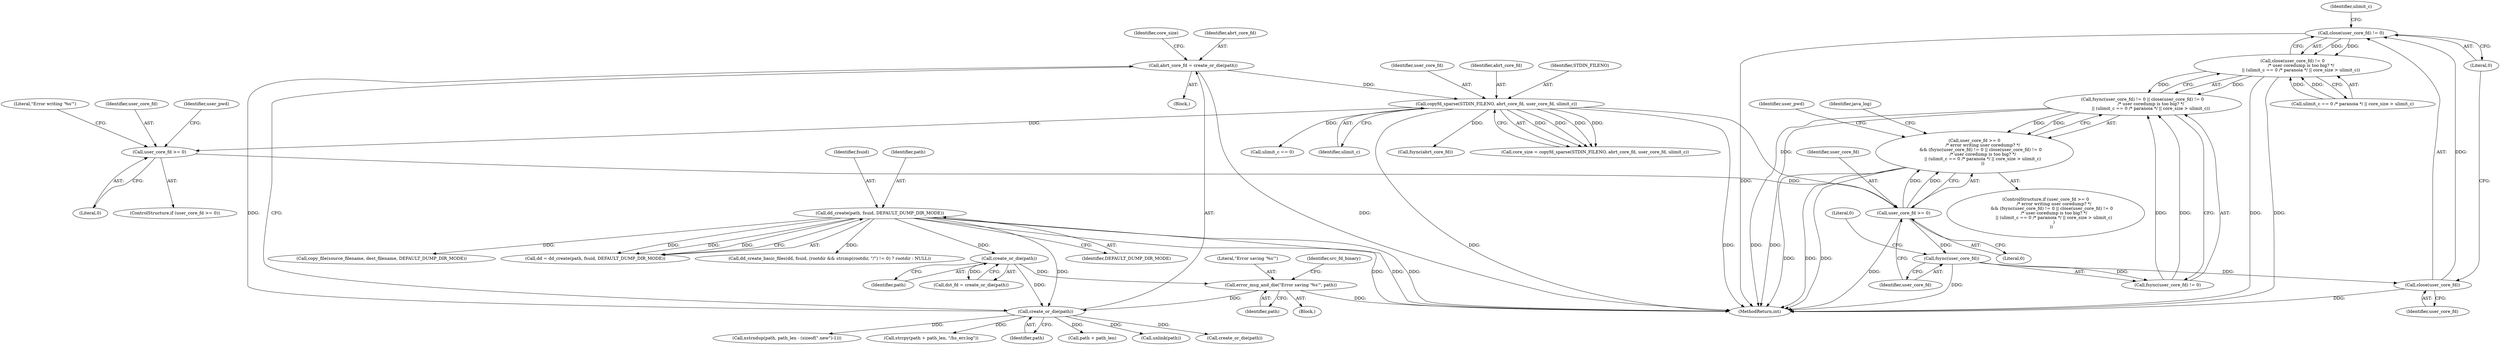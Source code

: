 digraph "0_abrt_80408e9e24a1c10f85fd969e1853e0f192157f92_0@API" {
"1000941" [label="(Call,close(user_core_fd) != 0)"];
"1000942" [label="(Call,close(user_core_fd))"];
"1000937" [label="(Call,fsync(user_core_fd))"];
"1000932" [label="(Call,user_core_fd >= 0)"];
"1000919" [label="(Call,user_core_fd >= 0)"];
"1000894" [label="(Call,copyfd_sparse(STDIN_FILENO, abrt_core_fd, user_core_fd, ulimit_c))"];
"1000887" [label="(Call,abrt_core_fd = create_or_die(path))"];
"1000889" [label="(Call,create_or_die(path))"];
"1000881" [label="(Call,error_msg_and_die(\"Error saving '%s'\", path))"];
"1000855" [label="(Call,create_or_die(path))"];
"1000617" [label="(Call,dd_create(path, fsuid, DEFAULT_DUMP_DIR_MODE))"];
"1000940" [label="(Call,close(user_core_fd) != 0\n            /* user coredump is too big? */\n            || (ulimit_c == 0 /* paranoia */ || core_size > ulimit_c))"];
"1000935" [label="(Call,fsync(user_core_fd) != 0 || close(user_core_fd) != 0\n            /* user coredump is too big? */\n            || (ulimit_c == 0 /* paranoia */ || core_size > ulimit_c))"];
"1000931" [label="(Call,user_core_fd >= 0\n            /* error writing user coredump? */\n         && (fsync(user_core_fd) != 0 || close(user_core_fd) != 0\n            /* user coredump is too big? */\n            || (ulimit_c == 0 /* paranoia */ || core_size > ulimit_c)\n            ))"];
"1000889" [label="(Call,create_or_die(path))"];
"1000885" [label="(Identifier,src_fd_binary)"];
"1000618" [label="(Identifier,path)"];
"1001043" [label="(Call,xstrndup(path, path_len - (sizeof(\".new\")-1)))"];
"1000941" [label="(Call,close(user_core_fd) != 0)"];
"1000930" [label="(ControlStructure,if (user_core_fd >= 0\n            /* error writing user coredump? */\n         && (fsync(user_core_fd) != 0 || close(user_core_fd) != 0\n            /* user coredump is too big? */\n            || (ulimit_c == 0 /* paranoia */ || core_size > ulimit_c)\n            )\n        ))"];
"1000882" [label="(Literal,\"Error saving '%s'\")"];
"1000943" [label="(Identifier,user_core_fd)"];
"1000947" [label="(Identifier,ulimit_c)"];
"1000894" [label="(Call,copyfd_sparse(STDIN_FILENO, abrt_core_fd, user_core_fd, ulimit_c))"];
"1000896" [label="(Identifier,abrt_core_fd)"];
"1000623" [label="(Block,)"];
"1000855" [label="(Call,create_or_die(path))"];
"1000999" [label="(Call,strcpy(path + path_len, \"/hs_err.log\"))"];
"1000890" [label="(Identifier,path)"];
"1000936" [label="(Call,fsync(user_core_fd) != 0)"];
"1000898" [label="(Identifier,ulimit_c)"];
"1000617" [label="(Call,dd_create(path, fsuid, DEFAULT_DUMP_DIR_MODE))"];
"1000883" [label="(Identifier,path)"];
"1000935" [label="(Call,fsync(user_core_fd) != 0 || close(user_core_fd) != 0\n            /* user coredump is too big? */\n            || (ulimit_c == 0 /* paranoia */ || core_size > ulimit_c))"];
"1000629" [label="(Call,dd_create_basic_files(dd, fsuid, (rootdir && strcmp(rootdir, \"/\") != 0) ? rootdir : NULL))"];
"1000938" [label="(Identifier,user_core_fd)"];
"1000960" [label="(Identifier,java_log)"];
"1000933" [label="(Identifier,user_core_fd)"];
"1000954" [label="(Identifier,user_pwd)"];
"1000924" [label="(Identifier,user_pwd)"];
"1000895" [label="(Identifier,STDIN_FILENO)"];
"1001168" [label="(MethodReturn,int)"];
"1001000" [label="(Call,path + path_len)"];
"1000937" [label="(Call,fsync(user_core_fd))"];
"1000914" [label="(Call,unlink(path))"];
"1000939" [label="(Literal,0)"];
"1000940" [label="(Call,close(user_core_fd) != 0\n            /* user coredump is too big? */\n            || (ulimit_c == 0 /* paranoia */ || core_size > ulimit_c))"];
"1000620" [label="(Identifier,DEFAULT_DUMP_DIR_MODE)"];
"1000932" [label="(Call,user_core_fd >= 0)"];
"1000944" [label="(Literal,0)"];
"1000680" [label="(Call,copy_file(source_filename, dest_filename, DEFAULT_DUMP_DIR_MODE))"];
"1000918" [label="(ControlStructure,if (user_core_fd >= 0))"];
"1000942" [label="(Call,close(user_core_fd))"];
"1000887" [label="(Call,abrt_core_fd = create_or_die(path))"];
"1000615" [label="(Call,dd = dd_create(path, fsuid, DEFAULT_DUMP_DIR_MODE))"];
"1000897" [label="(Identifier,user_core_fd)"];
"1000888" [label="(Identifier,abrt_core_fd)"];
"1000856" [label="(Identifier,path)"];
"1000878" [label="(Block,)"];
"1000919" [label="(Call,user_core_fd >= 0)"];
"1000619" [label="(Identifier,fsuid)"];
"1000902" [label="(Call,fsync(abrt_core_fd))"];
"1000892" [label="(Call,core_size = copyfd_sparse(STDIN_FILENO, abrt_core_fd, user_core_fd, ulimit_c))"];
"1000928" [label="(Literal,\"Error writing '%s'\")"];
"1000881" [label="(Call,error_msg_and_die(\"Error saving '%s'\", path))"];
"1000946" [label="(Call,ulimit_c == 0)"];
"1000920" [label="(Identifier,user_core_fd)"];
"1000893" [label="(Identifier,core_size)"];
"1000934" [label="(Literal,0)"];
"1000921" [label="(Literal,0)"];
"1000931" [label="(Call,user_core_fd >= 0\n            /* error writing user coredump? */\n         && (fsync(user_core_fd) != 0 || close(user_core_fd) != 0\n            /* user coredump is too big? */\n            || (ulimit_c == 0 /* paranoia */ || core_size > ulimit_c)\n            ))"];
"1000945" [label="(Call,ulimit_c == 0 /* paranoia */ || core_size > ulimit_c)"];
"1001007" [label="(Call,create_or_die(path))"];
"1000853" [label="(Call,dst_fd = create_or_die(path))"];
"1000941" -> "1000940"  [label="AST: "];
"1000941" -> "1000944"  [label="CFG: "];
"1000942" -> "1000941"  [label="AST: "];
"1000944" -> "1000941"  [label="AST: "];
"1000947" -> "1000941"  [label="CFG: "];
"1000940" -> "1000941"  [label="CFG: "];
"1000941" -> "1001168"  [label="DDG: "];
"1000941" -> "1000940"  [label="DDG: "];
"1000941" -> "1000940"  [label="DDG: "];
"1000942" -> "1000941"  [label="DDG: "];
"1000942" -> "1000943"  [label="CFG: "];
"1000943" -> "1000942"  [label="AST: "];
"1000944" -> "1000942"  [label="CFG: "];
"1000942" -> "1001168"  [label="DDG: "];
"1000937" -> "1000942"  [label="DDG: "];
"1000937" -> "1000936"  [label="AST: "];
"1000937" -> "1000938"  [label="CFG: "];
"1000938" -> "1000937"  [label="AST: "];
"1000939" -> "1000937"  [label="CFG: "];
"1000937" -> "1001168"  [label="DDG: "];
"1000937" -> "1000936"  [label="DDG: "];
"1000932" -> "1000937"  [label="DDG: "];
"1000932" -> "1000931"  [label="AST: "];
"1000932" -> "1000934"  [label="CFG: "];
"1000933" -> "1000932"  [label="AST: "];
"1000934" -> "1000932"  [label="AST: "];
"1000938" -> "1000932"  [label="CFG: "];
"1000931" -> "1000932"  [label="CFG: "];
"1000932" -> "1001168"  [label="DDG: "];
"1000932" -> "1000931"  [label="DDG: "];
"1000932" -> "1000931"  [label="DDG: "];
"1000919" -> "1000932"  [label="DDG: "];
"1000894" -> "1000932"  [label="DDG: "];
"1000919" -> "1000918"  [label="AST: "];
"1000919" -> "1000921"  [label="CFG: "];
"1000920" -> "1000919"  [label="AST: "];
"1000921" -> "1000919"  [label="AST: "];
"1000924" -> "1000919"  [label="CFG: "];
"1000928" -> "1000919"  [label="CFG: "];
"1000894" -> "1000919"  [label="DDG: "];
"1000894" -> "1000892"  [label="AST: "];
"1000894" -> "1000898"  [label="CFG: "];
"1000895" -> "1000894"  [label="AST: "];
"1000896" -> "1000894"  [label="AST: "];
"1000897" -> "1000894"  [label="AST: "];
"1000898" -> "1000894"  [label="AST: "];
"1000892" -> "1000894"  [label="CFG: "];
"1000894" -> "1001168"  [label="DDG: "];
"1000894" -> "1001168"  [label="DDG: "];
"1000894" -> "1000892"  [label="DDG: "];
"1000894" -> "1000892"  [label="DDG: "];
"1000894" -> "1000892"  [label="DDG: "];
"1000894" -> "1000892"  [label="DDG: "];
"1000887" -> "1000894"  [label="DDG: "];
"1000894" -> "1000902"  [label="DDG: "];
"1000894" -> "1000946"  [label="DDG: "];
"1000887" -> "1000623"  [label="AST: "];
"1000887" -> "1000889"  [label="CFG: "];
"1000888" -> "1000887"  [label="AST: "];
"1000889" -> "1000887"  [label="AST: "];
"1000893" -> "1000887"  [label="CFG: "];
"1000887" -> "1001168"  [label="DDG: "];
"1000889" -> "1000887"  [label="DDG: "];
"1000889" -> "1000890"  [label="CFG: "];
"1000890" -> "1000889"  [label="AST: "];
"1000881" -> "1000889"  [label="DDG: "];
"1000617" -> "1000889"  [label="DDG: "];
"1000855" -> "1000889"  [label="DDG: "];
"1000889" -> "1000914"  [label="DDG: "];
"1000889" -> "1000999"  [label="DDG: "];
"1000889" -> "1001000"  [label="DDG: "];
"1000889" -> "1001007"  [label="DDG: "];
"1000889" -> "1001043"  [label="DDG: "];
"1000881" -> "1000878"  [label="AST: "];
"1000881" -> "1000883"  [label="CFG: "];
"1000882" -> "1000881"  [label="AST: "];
"1000883" -> "1000881"  [label="AST: "];
"1000885" -> "1000881"  [label="CFG: "];
"1000881" -> "1001168"  [label="DDG: "];
"1000855" -> "1000881"  [label="DDG: "];
"1000855" -> "1000853"  [label="AST: "];
"1000855" -> "1000856"  [label="CFG: "];
"1000856" -> "1000855"  [label="AST: "];
"1000853" -> "1000855"  [label="CFG: "];
"1000855" -> "1000853"  [label="DDG: "];
"1000617" -> "1000855"  [label="DDG: "];
"1000617" -> "1000615"  [label="AST: "];
"1000617" -> "1000620"  [label="CFG: "];
"1000618" -> "1000617"  [label="AST: "];
"1000619" -> "1000617"  [label="AST: "];
"1000620" -> "1000617"  [label="AST: "];
"1000615" -> "1000617"  [label="CFG: "];
"1000617" -> "1001168"  [label="DDG: "];
"1000617" -> "1001168"  [label="DDG: "];
"1000617" -> "1001168"  [label="DDG: "];
"1000617" -> "1000615"  [label="DDG: "];
"1000617" -> "1000615"  [label="DDG: "];
"1000617" -> "1000615"  [label="DDG: "];
"1000617" -> "1000629"  [label="DDG: "];
"1000617" -> "1000680"  [label="DDG: "];
"1000940" -> "1000935"  [label="AST: "];
"1000940" -> "1000945"  [label="CFG: "];
"1000945" -> "1000940"  [label="AST: "];
"1000935" -> "1000940"  [label="CFG: "];
"1000940" -> "1001168"  [label="DDG: "];
"1000940" -> "1001168"  [label="DDG: "];
"1000940" -> "1000935"  [label="DDG: "];
"1000940" -> "1000935"  [label="DDG: "];
"1000945" -> "1000940"  [label="DDG: "];
"1000945" -> "1000940"  [label="DDG: "];
"1000935" -> "1000931"  [label="AST: "];
"1000935" -> "1000936"  [label="CFG: "];
"1000936" -> "1000935"  [label="AST: "];
"1000931" -> "1000935"  [label="CFG: "];
"1000935" -> "1001168"  [label="DDG: "];
"1000935" -> "1001168"  [label="DDG: "];
"1000935" -> "1000931"  [label="DDG: "];
"1000935" -> "1000931"  [label="DDG: "];
"1000936" -> "1000935"  [label="DDG: "];
"1000936" -> "1000935"  [label="DDG: "];
"1000931" -> "1000930"  [label="AST: "];
"1000954" -> "1000931"  [label="CFG: "];
"1000960" -> "1000931"  [label="CFG: "];
"1000931" -> "1001168"  [label="DDG: "];
"1000931" -> "1001168"  [label="DDG: "];
"1000931" -> "1001168"  [label="DDG: "];
}

